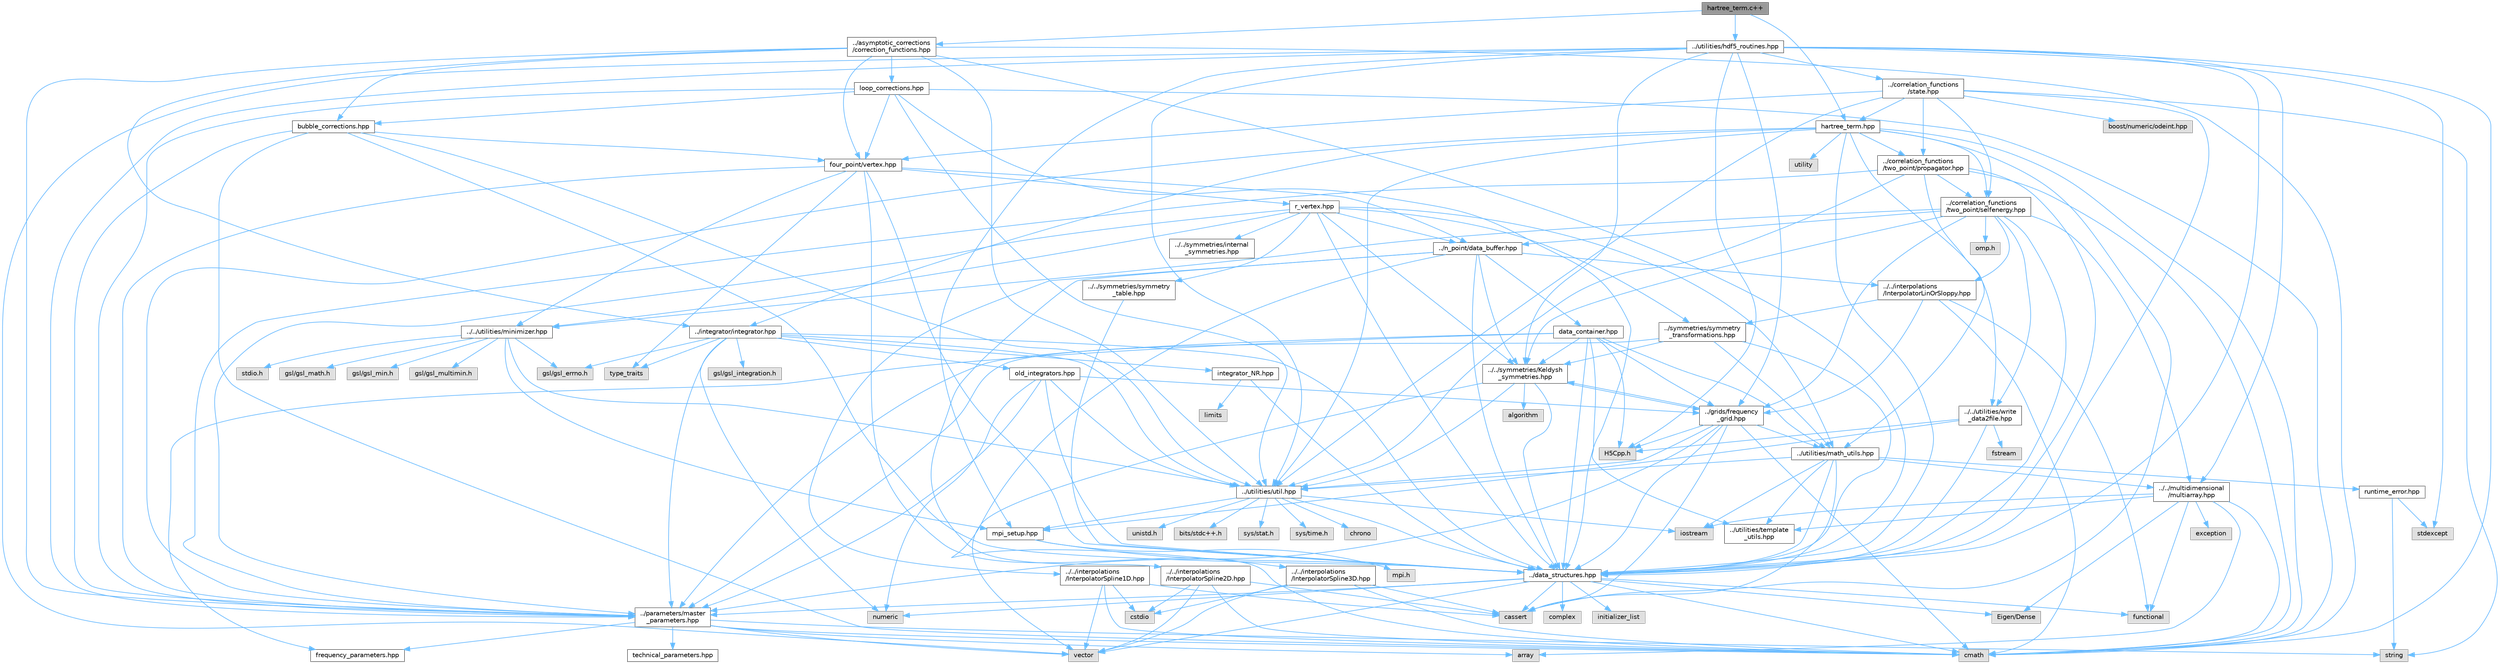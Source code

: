 digraph "hartree_term.c++"
{
 // INTERACTIVE_SVG=YES
 // LATEX_PDF_SIZE
  bgcolor="transparent";
  edge [fontname=Helvetica,fontsize=10,labelfontname=Helvetica,labelfontsize=10];
  node [fontname=Helvetica,fontsize=10,shape=box,height=0.2,width=0.4];
  Node1 [id="Node000001",label="hartree_term.c++",height=0.2,width=0.4,color="gray40", fillcolor="grey60", style="filled", fontcolor="black",tooltip=" "];
  Node1 -> Node2 [id="edge1_Node000001_Node000002",color="steelblue1",style="solid",tooltip=" "];
  Node2 [id="Node000002",label="hartree_term.hpp",height=0.2,width=0.4,color="grey40", fillcolor="white", style="filled",URL="$d1/db3/hartree__term_8hpp.html",tooltip=" "];
  Node2 -> Node3 [id="edge2_Node000002_Node000003",color="steelblue1",style="solid",tooltip=" "];
  Node3 [id="Node000003",label="../parameters/master\l_parameters.hpp",height=0.2,width=0.4,color="grey40", fillcolor="white", style="filled",URL="$d1/df8/master__parameters_8hpp.html",tooltip=" "];
  Node3 -> Node4 [id="edge3_Node000003_Node000004",color="steelblue1",style="solid",tooltip=" "];
  Node4 [id="Node000004",label="cmath",height=0.2,width=0.4,color="grey60", fillcolor="#E0E0E0", style="filled",tooltip=" "];
  Node3 -> Node5 [id="edge4_Node000003_Node000005",color="steelblue1",style="solid",tooltip=" "];
  Node5 [id="Node000005",label="vector",height=0.2,width=0.4,color="grey60", fillcolor="#E0E0E0", style="filled",tooltip=" "];
  Node3 -> Node6 [id="edge5_Node000003_Node000006",color="steelblue1",style="solid",tooltip=" "];
  Node6 [id="Node000006",label="string",height=0.2,width=0.4,color="grey60", fillcolor="#E0E0E0", style="filled",tooltip=" "];
  Node3 -> Node7 [id="edge6_Node000003_Node000007",color="steelblue1",style="solid",tooltip=" "];
  Node7 [id="Node000007",label="array",height=0.2,width=0.4,color="grey60", fillcolor="#E0E0E0", style="filled",tooltip=" "];
  Node3 -> Node8 [id="edge7_Node000003_Node000008",color="steelblue1",style="solid",tooltip=" "];
  Node8 [id="Node000008",label="frequency_parameters.hpp",height=0.2,width=0.4,color="grey40", fillcolor="white", style="filled",URL="$d3/d3c/frequency__parameters_8hpp.html",tooltip=" "];
  Node3 -> Node9 [id="edge8_Node000003_Node000009",color="steelblue1",style="solid",tooltip=" "];
  Node9 [id="Node000009",label="technical_parameters.hpp",height=0.2,width=0.4,color="grey40", fillcolor="white", style="filled",URL="$d9/d3a/technical__parameters_8hpp.html",tooltip=" "];
  Node2 -> Node10 [id="edge9_Node000002_Node000010",color="steelblue1",style="solid",tooltip=" "];
  Node10 [id="Node000010",label="../data_structures.hpp",height=0.2,width=0.4,color="grey40", fillcolor="white", style="filled",URL="$d7/d59/data__structures_8hpp.html",tooltip=" "];
  Node10 -> Node11 [id="edge10_Node000010_Node000011",color="steelblue1",style="solid",tooltip=" "];
  Node11 [id="Node000011",label="complex",height=0.2,width=0.4,color="grey60", fillcolor="#E0E0E0", style="filled",tooltip=" "];
  Node10 -> Node4 [id="edge11_Node000010_Node000004",color="steelblue1",style="solid",tooltip=" "];
  Node10 -> Node5 [id="edge12_Node000010_Node000005",color="steelblue1",style="solid",tooltip=" "];
  Node10 -> Node12 [id="edge13_Node000010_Node000012",color="steelblue1",style="solid",tooltip=" "];
  Node12 [id="Node000012",label="initializer_list",height=0.2,width=0.4,color="grey60", fillcolor="#E0E0E0", style="filled",tooltip=" "];
  Node10 -> Node13 [id="edge14_Node000010_Node000013",color="steelblue1",style="solid",tooltip=" "];
  Node13 [id="Node000013",label="functional",height=0.2,width=0.4,color="grey60", fillcolor="#E0E0E0", style="filled",tooltip=" "];
  Node10 -> Node14 [id="edge15_Node000010_Node000014",color="steelblue1",style="solid",tooltip=" "];
  Node14 [id="Node000014",label="cassert",height=0.2,width=0.4,color="grey60", fillcolor="#E0E0E0", style="filled",tooltip=" "];
  Node10 -> Node15 [id="edge16_Node000010_Node000015",color="steelblue1",style="solid",tooltip=" "];
  Node15 [id="Node000015",label="numeric",height=0.2,width=0.4,color="grey60", fillcolor="#E0E0E0", style="filled",tooltip=" "];
  Node10 -> Node3 [id="edge17_Node000010_Node000003",color="steelblue1",style="solid",tooltip=" "];
  Node10 -> Node16 [id="edge18_Node000010_Node000016",color="steelblue1",style="solid",tooltip=" "];
  Node16 [id="Node000016",label="Eigen/Dense",height=0.2,width=0.4,color="grey60", fillcolor="#E0E0E0", style="filled",tooltip=" "];
  Node2 -> Node17 [id="edge19_Node000002_Node000017",color="steelblue1",style="solid",tooltip=" "];
  Node17 [id="Node000017",label="../correlation_functions\l/two_point/selfenergy.hpp",height=0.2,width=0.4,color="grey40", fillcolor="white", style="filled",URL="$d6/d2d/selfenergy_8hpp.html",tooltip=" "];
  Node17 -> Node10 [id="edge20_Node000017_Node000010",color="steelblue1",style="solid",tooltip=" "];
  Node17 -> Node18 [id="edge21_Node000017_Node000018",color="steelblue1",style="solid",tooltip=" "];
  Node18 [id="Node000018",label="../../multidimensional\l/multiarray.hpp",height=0.2,width=0.4,color="grey40", fillcolor="white", style="filled",URL="$df/da4/multiarray_8hpp.html",tooltip=" "];
  Node18 -> Node7 [id="edge22_Node000018_Node000007",color="steelblue1",style="solid",tooltip=" "];
  Node18 -> Node4 [id="edge23_Node000018_Node000004",color="steelblue1",style="solid",tooltip=" "];
  Node18 -> Node19 [id="edge24_Node000018_Node000019",color="steelblue1",style="solid",tooltip=" "];
  Node19 [id="Node000019",label="exception",height=0.2,width=0.4,color="grey60", fillcolor="#E0E0E0", style="filled",tooltip=" "];
  Node18 -> Node13 [id="edge25_Node000018_Node000013",color="steelblue1",style="solid",tooltip=" "];
  Node18 -> Node20 [id="edge26_Node000018_Node000020",color="steelblue1",style="solid",tooltip=" "];
  Node20 [id="Node000020",label="iostream",height=0.2,width=0.4,color="grey60", fillcolor="#E0E0E0", style="filled",tooltip=" "];
  Node18 -> Node16 [id="edge27_Node000018_Node000016",color="steelblue1",style="solid",tooltip=" "];
  Node18 -> Node21 [id="edge28_Node000018_Node000021",color="steelblue1",style="solid",tooltip=" "];
  Node21 [id="Node000021",label="../utilities/template\l_utils.hpp",height=0.2,width=0.4,color="grey40", fillcolor="white", style="filled",URL="$dd/de3/template__utils_8hpp.html",tooltip=" "];
  Node17 -> Node22 [id="edge29_Node000017_Node000022",color="steelblue1",style="solid",tooltip=" "];
  Node22 [id="Node000022",label="../n_point/data_buffer.hpp",height=0.2,width=0.4,color="grey40", fillcolor="white", style="filled",URL="$dc/d80/data__buffer_8hpp.html",tooltip=" "];
  Node22 -> Node10 [id="edge30_Node000022_Node000010",color="steelblue1",style="solid",tooltip=" "];
  Node22 -> Node23 [id="edge31_Node000022_Node000023",color="steelblue1",style="solid",tooltip=" "];
  Node23 [id="Node000023",label="../../symmetries/Keldysh\l_symmetries.hpp",height=0.2,width=0.4,color="grey40", fillcolor="white", style="filled",URL="$d2/d1a/Keldysh__symmetries_8hpp.html",tooltip=" "];
  Node23 -> Node5 [id="edge32_Node000023_Node000005",color="steelblue1",style="solid",tooltip=" "];
  Node23 -> Node24 [id="edge33_Node000023_Node000024",color="steelblue1",style="solid",tooltip=" "];
  Node24 [id="Node000024",label="algorithm",height=0.2,width=0.4,color="grey60", fillcolor="#E0E0E0", style="filled",tooltip=" "];
  Node23 -> Node10 [id="edge34_Node000023_Node000010",color="steelblue1",style="solid",tooltip=" "];
  Node23 -> Node25 [id="edge35_Node000023_Node000025",color="steelblue1",style="solid",tooltip=" "];
  Node25 [id="Node000025",label="../utilities/util.hpp",height=0.2,width=0.4,color="grey40", fillcolor="white", style="filled",URL="$d0/d3f/util_8hpp.html",tooltip=" "];
  Node25 -> Node26 [id="edge36_Node000025_Node000026",color="steelblue1",style="solid",tooltip=" "];
  Node26 [id="Node000026",label="sys/time.h",height=0.2,width=0.4,color="grey60", fillcolor="#E0E0E0", style="filled",tooltip=" "];
  Node25 -> Node27 [id="edge37_Node000025_Node000027",color="steelblue1",style="solid",tooltip=" "];
  Node27 [id="Node000027",label="chrono",height=0.2,width=0.4,color="grey60", fillcolor="#E0E0E0", style="filled",tooltip=" "];
  Node25 -> Node28 [id="edge38_Node000025_Node000028",color="steelblue1",style="solid",tooltip=" "];
  Node28 [id="Node000028",label="unistd.h",height=0.2,width=0.4,color="grey60", fillcolor="#E0E0E0", style="filled",tooltip=" "];
  Node25 -> Node20 [id="edge39_Node000025_Node000020",color="steelblue1",style="solid",tooltip=" "];
  Node25 -> Node29 [id="edge40_Node000025_Node000029",color="steelblue1",style="solid",tooltip=" "];
  Node29 [id="Node000029",label="bits/stdc++.h",height=0.2,width=0.4,color="grey60", fillcolor="#E0E0E0", style="filled",tooltip=" "];
  Node25 -> Node30 [id="edge41_Node000025_Node000030",color="steelblue1",style="solid",tooltip=" "];
  Node30 [id="Node000030",label="sys/stat.h",height=0.2,width=0.4,color="grey60", fillcolor="#E0E0E0", style="filled",tooltip=" "];
  Node25 -> Node10 [id="edge42_Node000025_Node000010",color="steelblue1",style="solid",tooltip=" "];
  Node25 -> Node31 [id="edge43_Node000025_Node000031",color="steelblue1",style="solid",tooltip=" "];
  Node31 [id="Node000031",label="mpi_setup.hpp",height=0.2,width=0.4,color="grey40", fillcolor="white", style="filled",URL="$db/de0/mpi__setup_8hpp.html",tooltip=" "];
  Node31 -> Node10 [id="edge44_Node000031_Node000010",color="steelblue1",style="solid",tooltip=" "];
  Node31 -> Node32 [id="edge45_Node000031_Node000032",color="steelblue1",style="solid",tooltip=" "];
  Node32 [id="Node000032",label="mpi.h",height=0.2,width=0.4,color="grey60", fillcolor="#E0E0E0", style="filled",tooltip=" "];
  Node23 -> Node33 [id="edge46_Node000023_Node000033",color="steelblue1",style="solid",tooltip=" "];
  Node33 [id="Node000033",label="../grids/frequency\l_grid.hpp",height=0.2,width=0.4,color="grey40", fillcolor="white", style="filled",URL="$d5/d39/frequency__grid_8hpp.html",tooltip=" "];
  Node33 -> Node4 [id="edge47_Node000033_Node000004",color="steelblue1",style="solid",tooltip=" "];
  Node33 -> Node10 [id="edge48_Node000033_Node000010",color="steelblue1",style="solid",tooltip=" "];
  Node33 -> Node25 [id="edge49_Node000033_Node000025",color="steelblue1",style="solid",tooltip=" "];
  Node33 -> Node3 [id="edge50_Node000033_Node000003",color="steelblue1",style="solid",tooltip=" "];
  Node33 -> Node34 [id="edge51_Node000033_Node000034",color="steelblue1",style="solid",tooltip=" "];
  Node34 [id="Node000034",label="../utilities/math_utils.hpp",height=0.2,width=0.4,color="grey40", fillcolor="white", style="filled",URL="$de/dbb/math__utils_8hpp.html",tooltip=" "];
  Node34 -> Node10 [id="edge52_Node000034_Node000010",color="steelblue1",style="solid",tooltip=" "];
  Node34 -> Node18 [id="edge53_Node000034_Node000018",color="steelblue1",style="solid",tooltip=" "];
  Node34 -> Node21 [id="edge54_Node000034_Node000021",color="steelblue1",style="solid",tooltip=" "];
  Node34 -> Node35 [id="edge55_Node000034_Node000035",color="steelblue1",style="solid",tooltip=" "];
  Node35 [id="Node000035",label="runtime_error.hpp",height=0.2,width=0.4,color="grey40", fillcolor="white", style="filled",URL="$d1/d64/runtime__error_8hpp.html",tooltip=" "];
  Node35 -> Node36 [id="edge56_Node000035_Node000036",color="steelblue1",style="solid",tooltip=" "];
  Node36 [id="Node000036",label="stdexcept",height=0.2,width=0.4,color="grey60", fillcolor="#E0E0E0", style="filled",tooltip=" "];
  Node35 -> Node6 [id="edge57_Node000035_Node000006",color="steelblue1",style="solid",tooltip=" "];
  Node34 -> Node25 [id="edge58_Node000034_Node000025",color="steelblue1",style="solid",tooltip=" "];
  Node34 -> Node20 [id="edge59_Node000034_Node000020",color="steelblue1",style="solid",tooltip=" "];
  Node34 -> Node14 [id="edge60_Node000034_Node000014",color="steelblue1",style="solid",tooltip=" "];
  Node33 -> Node23 [id="edge61_Node000033_Node000023",color="steelblue1",style="solid",tooltip=" "];
  Node33 -> Node14 [id="edge62_Node000033_Node000014",color="steelblue1",style="solid",tooltip=" "];
  Node33 -> Node37 [id="edge63_Node000033_Node000037",color="steelblue1",style="solid",tooltip=" "];
  Node37 [id="Node000037",label="H5Cpp.h",height=0.2,width=0.4,color="grey60", fillcolor="#E0E0E0", style="filled",tooltip=" "];
  Node22 -> Node38 [id="edge64_Node000022_Node000038",color="steelblue1",style="solid",tooltip=" "];
  Node38 [id="Node000038",label="data_container.hpp",height=0.2,width=0.4,color="grey40", fillcolor="white", style="filled",URL="$da/dbc/data__container_8hpp.html",tooltip=" "];
  Node38 -> Node21 [id="edge65_Node000038_Node000021",color="steelblue1",style="solid",tooltip=" "];
  Node38 -> Node34 [id="edge66_Node000038_Node000034",color="steelblue1",style="solid",tooltip=" "];
  Node38 -> Node23 [id="edge67_Node000038_Node000023",color="steelblue1",style="solid",tooltip=" "];
  Node38 -> Node10 [id="edge68_Node000038_Node000010",color="steelblue1",style="solid",tooltip=" "];
  Node38 -> Node3 [id="edge69_Node000038_Node000003",color="steelblue1",style="solid",tooltip=" "];
  Node38 -> Node8 [id="edge70_Node000038_Node000008",color="steelblue1",style="solid",tooltip=" "];
  Node38 -> Node33 [id="edge71_Node000038_Node000033",color="steelblue1",style="solid",tooltip=" "];
  Node38 -> Node37 [id="edge72_Node000038_Node000037",color="steelblue1",style="solid",tooltip=" "];
  Node22 -> Node39 [id="edge73_Node000022_Node000039",color="steelblue1",style="solid",tooltip=" "];
  Node39 [id="Node000039",label="../../interpolations\l/InterpolatorLinOrSloppy.hpp",height=0.2,width=0.4,color="grey40", fillcolor="white", style="filled",URL="$d3/d17/InterpolatorLinOrSloppy_8hpp.html",tooltip=" "];
  Node39 -> Node4 [id="edge74_Node000039_Node000004",color="steelblue1",style="solid",tooltip=" "];
  Node39 -> Node13 [id="edge75_Node000039_Node000013",color="steelblue1",style="solid",tooltip=" "];
  Node39 -> Node33 [id="edge76_Node000039_Node000033",color="steelblue1",style="solid",tooltip=" "];
  Node39 -> Node40 [id="edge77_Node000039_Node000040",color="steelblue1",style="solid",tooltip=" "];
  Node40 [id="Node000040",label="../symmetries/symmetry\l_transformations.hpp",height=0.2,width=0.4,color="grey40", fillcolor="white", style="filled",URL="$db/d7d/symmetry__transformations_8hpp.html",tooltip=" "];
  Node40 -> Node3 [id="edge78_Node000040_Node000003",color="steelblue1",style="solid",tooltip=" "];
  Node40 -> Node34 [id="edge79_Node000040_Node000034",color="steelblue1",style="solid",tooltip=" "];
  Node40 -> Node23 [id="edge80_Node000040_Node000023",color="steelblue1",style="solid",tooltip=" "];
  Node40 -> Node10 [id="edge81_Node000040_Node000010",color="steelblue1",style="solid",tooltip=" "];
  Node22 -> Node41 [id="edge82_Node000022_Node000041",color="steelblue1",style="solid",tooltip=" "];
  Node41 [id="Node000041",label="../../interpolations\l/InterpolatorSpline1D.hpp",height=0.2,width=0.4,color="grey40", fillcolor="white", style="filled",URL="$d1/d52/InterpolatorSpline1D_8hpp.html",tooltip=" "];
  Node41 -> Node42 [id="edge83_Node000041_Node000042",color="steelblue1",style="solid",tooltip=" "];
  Node42 [id="Node000042",label="cstdio",height=0.2,width=0.4,color="grey60", fillcolor="#E0E0E0", style="filled",tooltip=" "];
  Node41 -> Node14 [id="edge84_Node000041_Node000014",color="steelblue1",style="solid",tooltip=" "];
  Node41 -> Node4 [id="edge85_Node000041_Node000004",color="steelblue1",style="solid",tooltip=" "];
  Node41 -> Node5 [id="edge86_Node000041_Node000005",color="steelblue1",style="solid",tooltip=" "];
  Node22 -> Node43 [id="edge87_Node000022_Node000043",color="steelblue1",style="solid",tooltip=" "];
  Node43 [id="Node000043",label="../../interpolations\l/InterpolatorSpline2D.hpp",height=0.2,width=0.4,color="grey40", fillcolor="white", style="filled",URL="$d6/d91/InterpolatorSpline2D_8hpp.html",tooltip=" "];
  Node43 -> Node42 [id="edge88_Node000043_Node000042",color="steelblue1",style="solid",tooltip=" "];
  Node43 -> Node14 [id="edge89_Node000043_Node000014",color="steelblue1",style="solid",tooltip=" "];
  Node43 -> Node4 [id="edge90_Node000043_Node000004",color="steelblue1",style="solid",tooltip=" "];
  Node43 -> Node5 [id="edge91_Node000043_Node000005",color="steelblue1",style="solid",tooltip=" "];
  Node22 -> Node44 [id="edge92_Node000022_Node000044",color="steelblue1",style="solid",tooltip=" "];
  Node44 [id="Node000044",label="../../interpolations\l/InterpolatorSpline3D.hpp",height=0.2,width=0.4,color="grey40", fillcolor="white", style="filled",URL="$dd/dcc/InterpolatorSpline3D_8hpp.html",tooltip=" "];
  Node44 -> Node42 [id="edge93_Node000044_Node000042",color="steelblue1",style="solid",tooltip=" "];
  Node44 -> Node14 [id="edge94_Node000044_Node000014",color="steelblue1",style="solid",tooltip=" "];
  Node44 -> Node4 [id="edge95_Node000044_Node000004",color="steelblue1",style="solid",tooltip=" "];
  Node44 -> Node5 [id="edge96_Node000044_Node000005",color="steelblue1",style="solid",tooltip=" "];
  Node17 -> Node33 [id="edge97_Node000017_Node000033",color="steelblue1",style="solid",tooltip=" "];
  Node17 -> Node45 [id="edge98_Node000017_Node000045",color="steelblue1",style="solid",tooltip=" "];
  Node45 [id="Node000045",label="../../utilities/minimizer.hpp",height=0.2,width=0.4,color="grey40", fillcolor="white", style="filled",URL="$d4/d21/minimizer_8hpp.html",tooltip=" "];
  Node45 -> Node46 [id="edge99_Node000045_Node000046",color="steelblue1",style="solid",tooltip=" "];
  Node46 [id="Node000046",label="stdio.h",height=0.2,width=0.4,color="grey60", fillcolor="#E0E0E0", style="filled",tooltip=" "];
  Node45 -> Node47 [id="edge100_Node000045_Node000047",color="steelblue1",style="solid",tooltip=" "];
  Node47 [id="Node000047",label="gsl/gsl_errno.h",height=0.2,width=0.4,color="grey60", fillcolor="#E0E0E0", style="filled",tooltip=" "];
  Node45 -> Node48 [id="edge101_Node000045_Node000048",color="steelblue1",style="solid",tooltip=" "];
  Node48 [id="Node000048",label="gsl/gsl_math.h",height=0.2,width=0.4,color="grey60", fillcolor="#E0E0E0", style="filled",tooltip=" "];
  Node45 -> Node49 [id="edge102_Node000045_Node000049",color="steelblue1",style="solid",tooltip=" "];
  Node49 [id="Node000049",label="gsl/gsl_min.h",height=0.2,width=0.4,color="grey60", fillcolor="#E0E0E0", style="filled",tooltip=" "];
  Node45 -> Node50 [id="edge103_Node000045_Node000050",color="steelblue1",style="solid",tooltip=" "];
  Node50 [id="Node000050",label="gsl/gsl_multimin.h",height=0.2,width=0.4,color="grey60", fillcolor="#E0E0E0", style="filled",tooltip=" "];
  Node45 -> Node31 [id="edge104_Node000045_Node000031",color="steelblue1",style="solid",tooltip=" "];
  Node45 -> Node25 [id="edge105_Node000045_Node000025",color="steelblue1",style="solid",tooltip=" "];
  Node17 -> Node51 [id="edge106_Node000017_Node000051",color="steelblue1",style="solid",tooltip=" "];
  Node51 [id="Node000051",label="omp.h",height=0.2,width=0.4,color="grey60", fillcolor="#E0E0E0", style="filled",tooltip=" "];
  Node17 -> Node23 [id="edge107_Node000017_Node000023",color="steelblue1",style="solid",tooltip=" "];
  Node17 -> Node52 [id="edge108_Node000017_Node000052",color="steelblue1",style="solid",tooltip=" "];
  Node52 [id="Node000052",label="../../utilities/write\l_data2file.hpp",height=0.2,width=0.4,color="grey40", fillcolor="white", style="filled",URL="$d8/d74/write__data2file_8hpp.html",tooltip=" "];
  Node52 -> Node10 [id="edge109_Node000052_Node000010",color="steelblue1",style="solid",tooltip=" "];
  Node52 -> Node31 [id="edge110_Node000052_Node000031",color="steelblue1",style="solid",tooltip=" "];
  Node52 -> Node53 [id="edge111_Node000052_Node000053",color="steelblue1",style="solid",tooltip=" "];
  Node53 [id="Node000053",label="fstream",height=0.2,width=0.4,color="grey60", fillcolor="#E0E0E0", style="filled",tooltip=" "];
  Node52 -> Node37 [id="edge112_Node000052_Node000037",color="steelblue1",style="solid",tooltip=" "];
  Node17 -> Node39 [id="edge113_Node000017_Node000039",color="steelblue1",style="solid",tooltip=" "];
  Node2 -> Node54 [id="edge114_Node000002_Node000054",color="steelblue1",style="solid",tooltip=" "];
  Node54 [id="Node000054",label="../correlation_functions\l/two_point/propagator.hpp",height=0.2,width=0.4,color="grey40", fillcolor="white", style="filled",URL="$d5/df7/propagator_8hpp.html",tooltip=" "];
  Node54 -> Node4 [id="edge115_Node000054_Node000004",color="steelblue1",style="solid",tooltip=" "];
  Node54 -> Node10 [id="edge116_Node000054_Node000010",color="steelblue1",style="solid",tooltip=" "];
  Node54 -> Node34 [id="edge117_Node000054_Node000034",color="steelblue1",style="solid",tooltip=" "];
  Node54 -> Node17 [id="edge118_Node000054_Node000017",color="steelblue1",style="solid",tooltip=" "];
  Node54 -> Node3 [id="edge119_Node000054_Node000003",color="steelblue1",style="solid",tooltip=" "];
  Node54 -> Node25 [id="edge120_Node000054_Node000025",color="steelblue1",style="solid",tooltip=" "];
  Node2 -> Node55 [id="edge121_Node000002_Node000055",color="steelblue1",style="solid",tooltip=" "];
  Node55 [id="Node000055",label="../integrator/integrator.hpp",height=0.2,width=0.4,color="grey40", fillcolor="white", style="filled",URL="$dd/d1f/integrator_8hpp.html",tooltip=" "];
  Node55 -> Node15 [id="edge122_Node000055_Node000015",color="steelblue1",style="solid",tooltip=" "];
  Node55 -> Node56 [id="edge123_Node000055_Node000056",color="steelblue1",style="solid",tooltip=" "];
  Node56 [id="Node000056",label="type_traits",height=0.2,width=0.4,color="grey60", fillcolor="#E0E0E0", style="filled",tooltip=" "];
  Node55 -> Node10 [id="edge124_Node000055_Node000010",color="steelblue1",style="solid",tooltip=" "];
  Node55 -> Node3 [id="edge125_Node000055_Node000003",color="steelblue1",style="solid",tooltip=" "];
  Node55 -> Node57 [id="edge126_Node000055_Node000057",color="steelblue1",style="solid",tooltip=" "];
  Node57 [id="Node000057",label="gsl/gsl_integration.h",height=0.2,width=0.4,color="grey60", fillcolor="#E0E0E0", style="filled",tooltip=" "];
  Node55 -> Node47 [id="edge127_Node000055_Node000047",color="steelblue1",style="solid",tooltip=" "];
  Node55 -> Node58 [id="edge128_Node000055_Node000058",color="steelblue1",style="solid",tooltip=" "];
  Node58 [id="Node000058",label="old_integrators.hpp",height=0.2,width=0.4,color="grey40", fillcolor="white", style="filled",URL="$d7/d65/old__integrators_8hpp.html",tooltip=" "];
  Node58 -> Node15 [id="edge129_Node000058_Node000015",color="steelblue1",style="solid",tooltip=" "];
  Node58 -> Node10 [id="edge130_Node000058_Node000010",color="steelblue1",style="solid",tooltip=" "];
  Node58 -> Node3 [id="edge131_Node000058_Node000003",color="steelblue1",style="solid",tooltip=" "];
  Node58 -> Node25 [id="edge132_Node000058_Node000025",color="steelblue1",style="solid",tooltip=" "];
  Node58 -> Node33 [id="edge133_Node000058_Node000033",color="steelblue1",style="solid",tooltip=" "];
  Node55 -> Node59 [id="edge134_Node000055_Node000059",color="steelblue1",style="solid",tooltip=" "];
  Node59 [id="Node000059",label="integrator_NR.hpp",height=0.2,width=0.4,color="grey40", fillcolor="white", style="filled",URL="$da/db4/integrator__NR_8hpp.html",tooltip=" "];
  Node59 -> Node60 [id="edge135_Node000059_Node000060",color="steelblue1",style="solid",tooltip=" "];
  Node60 [id="Node000060",label="limits",height=0.2,width=0.4,color="grey60", fillcolor="#E0E0E0", style="filled",tooltip=" "];
  Node59 -> Node10 [id="edge136_Node000059_Node000010",color="steelblue1",style="solid",tooltip=" "];
  Node55 -> Node25 [id="edge137_Node000055_Node000025",color="steelblue1",style="solid",tooltip=" "];
  Node2 -> Node52 [id="edge138_Node000002_Node000052",color="steelblue1",style="solid",tooltip=" "];
  Node2 -> Node25 [id="edge139_Node000002_Node000025",color="steelblue1",style="solid",tooltip=" "];
  Node2 -> Node14 [id="edge140_Node000002_Node000014",color="steelblue1",style="solid",tooltip=" "];
  Node2 -> Node4 [id="edge141_Node000002_Node000004",color="steelblue1",style="solid",tooltip=" "];
  Node2 -> Node61 [id="edge142_Node000002_Node000061",color="steelblue1",style="solid",tooltip=" "];
  Node61 [id="Node000061",label="utility",height=0.2,width=0.4,color="grey60", fillcolor="#E0E0E0", style="filled",tooltip=" "];
  Node1 -> Node62 [id="edge143_Node000001_Node000062",color="steelblue1",style="solid",tooltip=" "];
  Node62 [id="Node000062",label="../utilities/hdf5_routines.hpp",height=0.2,width=0.4,color="grey40", fillcolor="white", style="filled",URL="$d5/de4/hdf5__routines_8hpp.html",tooltip=" "];
  Node62 -> Node36 [id="edge144_Node000062_Node000036",color="steelblue1",style="solid",tooltip=" "];
  Node62 -> Node4 [id="edge145_Node000062_Node000004",color="steelblue1",style="solid",tooltip=" "];
  Node62 -> Node5 [id="edge146_Node000062_Node000005",color="steelblue1",style="solid",tooltip=" "];
  Node62 -> Node3 [id="edge147_Node000062_Node000003",color="steelblue1",style="solid",tooltip=" "];
  Node62 -> Node25 [id="edge148_Node000062_Node000025",color="steelblue1",style="solid",tooltip=" "];
  Node62 -> Node10 [id="edge149_Node000062_Node000010",color="steelblue1",style="solid",tooltip=" "];
  Node62 -> Node33 [id="edge150_Node000062_Node000033",color="steelblue1",style="solid",tooltip=" "];
  Node62 -> Node37 [id="edge151_Node000062_Node000037",color="steelblue1",style="solid",tooltip=" "];
  Node62 -> Node63 [id="edge152_Node000062_Node000063",color="steelblue1",style="solid",tooltip=" "];
  Node63 [id="Node000063",label="../correlation_functions\l/state.hpp",height=0.2,width=0.4,color="grey40", fillcolor="white", style="filled",URL="$da/d3b/state_8hpp.html",tooltip=" "];
  Node63 -> Node10 [id="edge153_Node000063_Node000010",color="steelblue1",style="solid",tooltip=" "];
  Node63 -> Node64 [id="edge154_Node000063_Node000064",color="steelblue1",style="solid",tooltip=" "];
  Node64 [id="Node000064",label="four_point/vertex.hpp",height=0.2,width=0.4,color="grey40", fillcolor="white", style="filled",URL="$d1/d2d/vertex_8hpp.html",tooltip=" "];
  Node64 -> Node4 [id="edge155_Node000064_Node000004",color="steelblue1",style="solid",tooltip=" "];
  Node64 -> Node56 [id="edge156_Node000064_Node000056",color="steelblue1",style="solid",tooltip=" "];
  Node64 -> Node10 [id="edge157_Node000064_Node000010",color="steelblue1",style="solid",tooltip=" "];
  Node64 -> Node3 [id="edge158_Node000064_Node000003",color="steelblue1",style="solid",tooltip=" "];
  Node64 -> Node65 [id="edge159_Node000064_Node000065",color="steelblue1",style="solid",tooltip=" "];
  Node65 [id="Node000065",label="r_vertex.hpp",height=0.2,width=0.4,color="grey40", fillcolor="white", style="filled",URL="$d3/d22/r__vertex_8hpp.html",tooltip=" "];
  Node65 -> Node10 [id="edge160_Node000065_Node000010",color="steelblue1",style="solid",tooltip=" "];
  Node65 -> Node3 [id="edge161_Node000065_Node000003",color="steelblue1",style="solid",tooltip=" "];
  Node65 -> Node23 [id="edge162_Node000065_Node000023",color="steelblue1",style="solid",tooltip=" "];
  Node65 -> Node66 [id="edge163_Node000065_Node000066",color="steelblue1",style="solid",tooltip=" "];
  Node66 [id="Node000066",label="../../symmetries/internal\l_symmetries.hpp",height=0.2,width=0.4,color="grey40", fillcolor="white", style="filled",URL="$d1/dfd/internal__symmetries_8hpp.html",tooltip=" "];
  Node65 -> Node40 [id="edge164_Node000065_Node000040",color="steelblue1",style="solid",tooltip=" "];
  Node65 -> Node67 [id="edge165_Node000065_Node000067",color="steelblue1",style="solid",tooltip=" "];
  Node67 [id="Node000067",label="../../symmetries/symmetry\l_table.hpp",height=0.2,width=0.4,color="grey40", fillcolor="white", style="filled",URL="$d3/d77/symmetry__table_8hpp.html",tooltip=" "];
  Node67 -> Node10 [id="edge166_Node000067_Node000010",color="steelblue1",style="solid",tooltip=" "];
  Node65 -> Node34 [id="edge167_Node000065_Node000034",color="steelblue1",style="solid",tooltip=" "];
  Node65 -> Node45 [id="edge168_Node000065_Node000045",color="steelblue1",style="solid",tooltip=" "];
  Node65 -> Node22 [id="edge169_Node000065_Node000022",color="steelblue1",style="solid",tooltip=" "];
  Node64 -> Node45 [id="edge170_Node000064_Node000045",color="steelblue1",style="solid",tooltip=" "];
  Node64 -> Node22 [id="edge171_Node000064_Node000022",color="steelblue1",style="solid",tooltip=" "];
  Node63 -> Node17 [id="edge172_Node000063_Node000017",color="steelblue1",style="solid",tooltip=" "];
  Node63 -> Node54 [id="edge173_Node000063_Node000054",color="steelblue1",style="solid",tooltip=" "];
  Node63 -> Node2 [id="edge174_Node000063_Node000002",color="steelblue1",style="solid",tooltip=" "];
  Node63 -> Node25 [id="edge175_Node000063_Node000025",color="steelblue1",style="solid",tooltip=" "];
  Node63 -> Node68 [id="edge176_Node000063_Node000068",color="steelblue1",style="solid",tooltip=" "];
  Node68 [id="Node000068",label="boost/numeric/odeint.hpp",height=0.2,width=0.4,color="grey60", fillcolor="#E0E0E0", style="filled",tooltip=" "];
  Node63 -> Node6 [id="edge177_Node000063_Node000006",color="steelblue1",style="solid",tooltip=" "];
  Node62 -> Node18 [id="edge178_Node000062_Node000018",color="steelblue1",style="solid",tooltip=" "];
  Node62 -> Node23 [id="edge179_Node000062_Node000023",color="steelblue1",style="solid",tooltip=" "];
  Node62 -> Node31 [id="edge180_Node000062_Node000031",color="steelblue1",style="solid",tooltip=" "];
  Node1 -> Node69 [id="edge181_Node000001_Node000069",color="steelblue1",style="solid",tooltip=" "];
  Node69 [id="Node000069",label="../asymptotic_corrections\l/correction_functions.hpp",height=0.2,width=0.4,color="grey40", fillcolor="white", style="filled",URL="$d2/df0/correction__functions_8hpp.html",tooltip=" "];
  Node69 -> Node10 [id="edge182_Node000069_Node000010",color="steelblue1",style="solid",tooltip=" "];
  Node69 -> Node64 [id="edge183_Node000069_Node000064",color="steelblue1",style="solid",tooltip=" "];
  Node69 -> Node3 [id="edge184_Node000069_Node000003",color="steelblue1",style="solid",tooltip=" "];
  Node69 -> Node25 [id="edge185_Node000069_Node000025",color="steelblue1",style="solid",tooltip=" "];
  Node69 -> Node70 [id="edge186_Node000069_Node000070",color="steelblue1",style="solid",tooltip=" "];
  Node70 [id="Node000070",label="bubble_corrections.hpp",height=0.2,width=0.4,color="grey40", fillcolor="white", style="filled",URL="$dd/dea/bubble__corrections_8hpp.html",tooltip=" "];
  Node70 -> Node10 [id="edge187_Node000070_Node000010",color="steelblue1",style="solid",tooltip=" "];
  Node70 -> Node64 [id="edge188_Node000070_Node000064",color="steelblue1",style="solid",tooltip=" "];
  Node70 -> Node3 [id="edge189_Node000070_Node000003",color="steelblue1",style="solid",tooltip=" "];
  Node70 -> Node25 [id="edge190_Node000070_Node000025",color="steelblue1",style="solid",tooltip=" "];
  Node70 -> Node4 [id="edge191_Node000070_Node000004",color="steelblue1",style="solid",tooltip=" "];
  Node69 -> Node71 [id="edge192_Node000069_Node000071",color="steelblue1",style="solid",tooltip=" "];
  Node71 [id="Node000071",label="loop_corrections.hpp",height=0.2,width=0.4,color="grey40", fillcolor="white", style="filled",URL="$d0/d0e/loop__corrections_8hpp.html",tooltip=" "];
  Node71 -> Node4 [id="edge193_Node000071_Node000004",color="steelblue1",style="solid",tooltip=" "];
  Node71 -> Node10 [id="edge194_Node000071_Node000010",color="steelblue1",style="solid",tooltip=" "];
  Node71 -> Node64 [id="edge195_Node000071_Node000064",color="steelblue1",style="solid",tooltip=" "];
  Node71 -> Node3 [id="edge196_Node000071_Node000003",color="steelblue1",style="solid",tooltip=" "];
  Node71 -> Node25 [id="edge197_Node000071_Node000025",color="steelblue1",style="solid",tooltip=" "];
  Node71 -> Node70 [id="edge198_Node000071_Node000070",color="steelblue1",style="solid",tooltip=" "];
  Node69 -> Node4 [id="edge199_Node000069_Node000004",color="steelblue1",style="solid",tooltip=" "];
  Node69 -> Node55 [id="edge200_Node000069_Node000055",color="steelblue1",style="solid",tooltip=" "];
}
